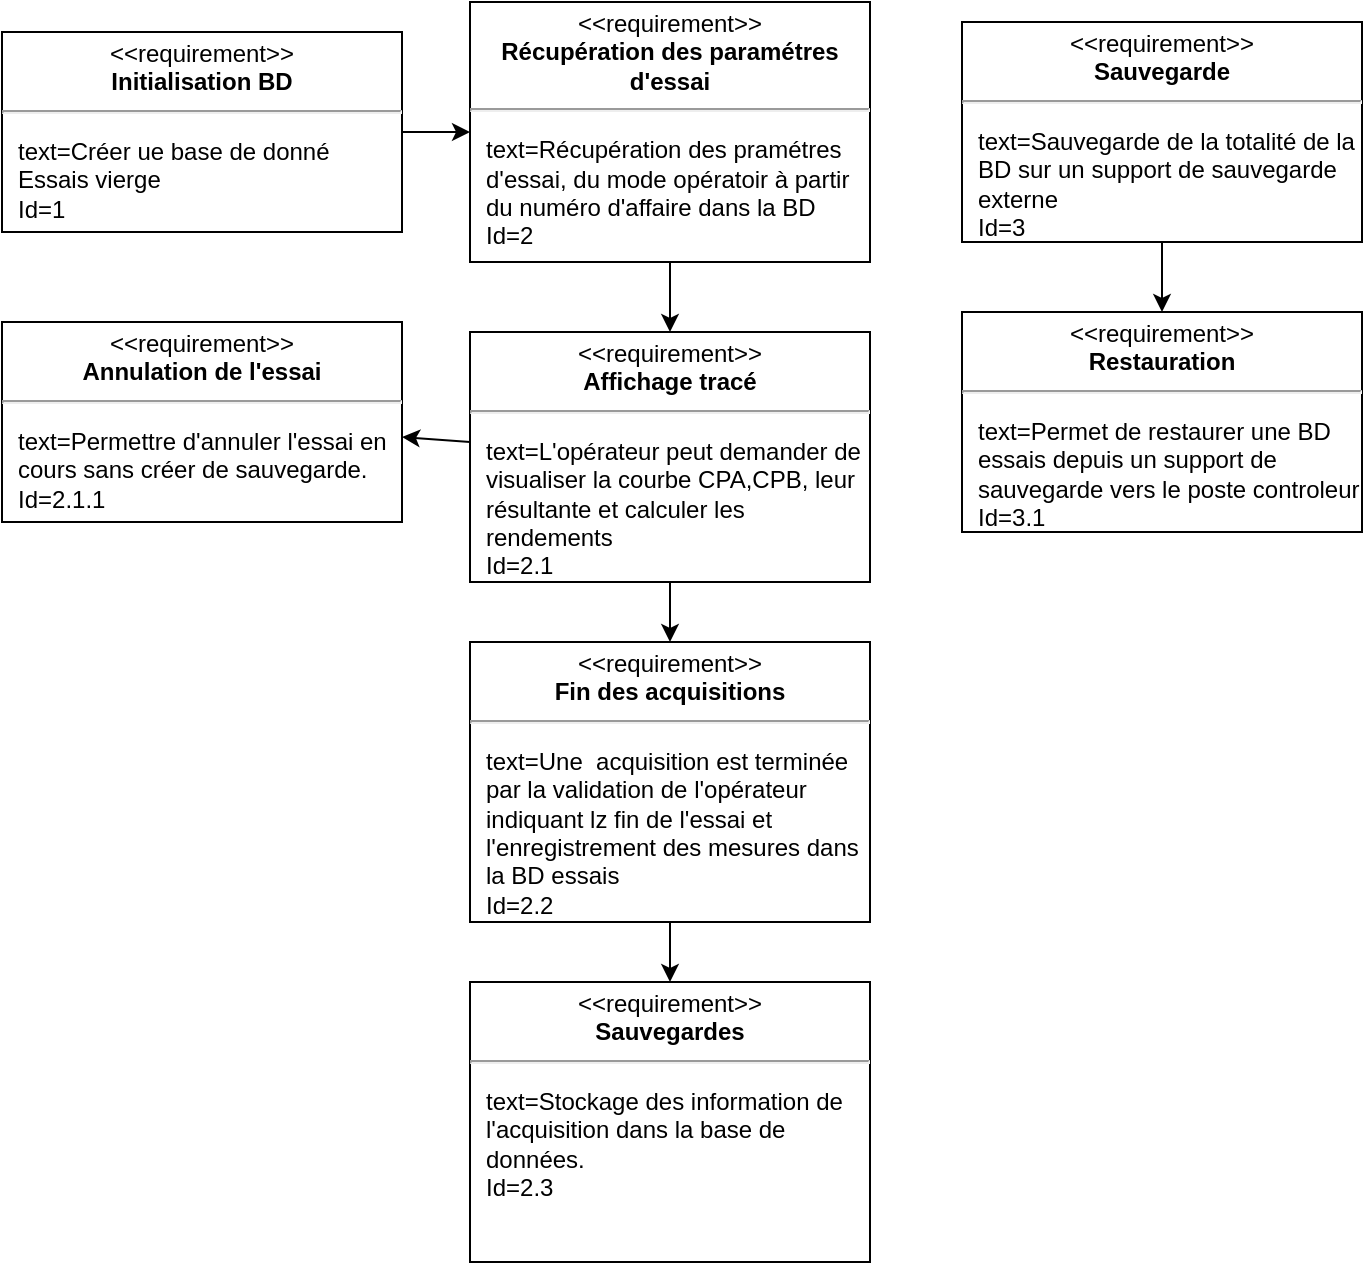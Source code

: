 <mxfile>
    <diagram id="ll4o3kt9cESEFMLjgMpZ" name="Page-1">
        <mxGraphModel dx="690" dy="575" grid="1" gridSize="10" guides="1" tooltips="1" connect="1" arrows="1" fold="1" page="1" pageScale="1" pageWidth="827" pageHeight="1169" math="0" shadow="0">
            <root>
                <mxCell id="0"/>
                <mxCell id="1" parent="0"/>
                <mxCell id="2" value="&lt;p style=&quot;margin: 0px ; margin-top: 4px ; text-align: center&quot;&gt;&amp;lt;&amp;lt;requirement&amp;gt;&amp;gt;&lt;br&gt;&lt;b&gt;Sauvegardes&lt;/b&gt;&lt;/p&gt;&lt;hr&gt;&lt;p&gt;&lt;/p&gt;&lt;p style=&quot;margin: 0px ; margin-left: 8px ; text-align: left&quot;&gt;text=Stockage des information de l'acquisition dans la base de données.&lt;br&gt;Id=2.3&lt;/p&gt;" style="shape=rect;overflow=fill;html=1;whiteSpace=wrap;align=center;" parent="1" vertex="1">
                    <mxGeometry x="314" y="550" width="200" height="140" as="geometry"/>
                </mxCell>
                <mxCell id="Vjmbun89EZnmJNTmz4j9-12" value="" style="edgeStyle=none;html=1;" parent="1" source="3" target="5" edge="1">
                    <mxGeometry relative="1" as="geometry"/>
                </mxCell>
                <mxCell id="Vjmbun89EZnmJNTmz4j9-14" value="" style="edgeStyle=none;html=1;" parent="1" source="3" target="Vjmbun89EZnmJNTmz4j9-9" edge="1">
                    <mxGeometry relative="1" as="geometry"/>
                </mxCell>
                <mxCell id="3" value="&lt;p style=&quot;margin: 0px ; margin-top: 4px ; text-align: center&quot;&gt;&amp;lt;&amp;lt;requirement&amp;gt;&amp;gt;&lt;br&gt;&lt;b&gt;Affichage tracé&lt;/b&gt;&lt;/p&gt;&lt;hr&gt;&lt;p&gt;&lt;/p&gt;&lt;p style=&quot;margin: 0px ; margin-left: 8px ; text-align: left&quot;&gt;text=L'opérateur peut demander de visualiser la courbe CPA,CPB, leur résultante et calculer les rendements&lt;br&gt;Id=2.1&lt;/p&gt;" style="shape=rect;overflow=fill;html=1;whiteSpace=wrap;align=center;" parent="1" vertex="1">
                    <mxGeometry x="314" y="225" width="200" height="125" as="geometry"/>
                </mxCell>
                <mxCell id="Vjmbun89EZnmJNTmz4j9-10" value="" style="edgeStyle=none;html=1;" parent="1" source="4" target="7" edge="1">
                    <mxGeometry relative="1" as="geometry"/>
                </mxCell>
                <mxCell id="4" value="&lt;p style=&quot;margin: 0px ; margin-top: 4px ; text-align: center&quot;&gt;&amp;lt;&amp;lt;requirement&amp;gt;&amp;gt;&lt;br&gt;&lt;b&gt;Sauvegarde&lt;/b&gt;&lt;/p&gt;&lt;hr&gt;&lt;p&gt;&lt;/p&gt;&lt;p style=&quot;margin: 0px ; margin-left: 8px ; text-align: left&quot;&gt;text=Sauvegarde de la totalité de la BD sur un support de sauvegarde externe&lt;br&gt;Id=3&lt;/p&gt;" style="shape=rect;overflow=fill;html=1;whiteSpace=wrap;align=center;" parent="1" vertex="1">
                    <mxGeometry x="560" y="70" width="200" height="110" as="geometry"/>
                </mxCell>
                <mxCell id="Vjmbun89EZnmJNTmz4j9-13" value="" style="edgeStyle=none;html=1;" parent="1" source="5" target="2" edge="1">
                    <mxGeometry relative="1" as="geometry"/>
                </mxCell>
                <mxCell id="5" value="&lt;p style=&quot;margin: 0px ; margin-top: 4px ; text-align: center&quot;&gt;&amp;lt;&amp;lt;requirement&amp;gt;&amp;gt;&lt;br&gt;&lt;b&gt;Fin des acquisitions&lt;/b&gt;&lt;/p&gt;&lt;hr&gt;&lt;p&gt;&lt;/p&gt;&lt;p style=&quot;margin: 0px ; margin-left: 8px ; text-align: left&quot;&gt;text=Une&amp;nbsp; acquisition est terminée par la validation de l'opérateur indiquant lz fin de l'essai et l'enregistrement des mesures dans la BD essais&lt;/p&gt;&lt;p style=&quot;margin: 0px ; margin-left: 8px ; text-align: left&quot;&gt;Id=2.2&lt;/p&gt;" style="shape=rect;overflow=fill;html=1;whiteSpace=wrap;align=center;" parent="1" vertex="1">
                    <mxGeometry x="314" y="380" width="200" height="140" as="geometry"/>
                </mxCell>
                <mxCell id="Vjmbun89EZnmJNTmz4j9-15" value="" style="edgeStyle=none;html=1;" parent="1" source="6" target="Vjmbun89EZnmJNTmz4j9-7" edge="1">
                    <mxGeometry relative="1" as="geometry"/>
                </mxCell>
                <mxCell id="6" value="&lt;p style=&quot;margin: 0px ; margin-top: 4px ; text-align: center&quot;&gt;&amp;lt;&amp;lt;requirement&amp;gt;&amp;gt;&lt;br&gt;&lt;b&gt;Initialisation BD&lt;/b&gt;&lt;/p&gt;&lt;hr&gt;&lt;p&gt;&lt;/p&gt;&lt;p style=&quot;margin: 0px ; margin-left: 8px ; text-align: left&quot;&gt;text=Créer ue base de donné Essais vierge&lt;br&gt;Id=1&lt;/p&gt;" style="shape=rect;overflow=fill;html=1;whiteSpace=wrap;align=center;" parent="1" vertex="1">
                    <mxGeometry x="80" y="75" width="200" height="100" as="geometry"/>
                </mxCell>
                <mxCell id="7" value="&lt;p style=&quot;margin: 0px ; margin-top: 4px ; text-align: center&quot;&gt;&amp;lt;&amp;lt;requirement&amp;gt;&amp;gt;&lt;br&gt;&lt;b&gt;Restauration&lt;/b&gt;&lt;/p&gt;&lt;hr&gt;&lt;p&gt;&lt;/p&gt;&lt;p style=&quot;margin: 0px ; margin-left: 8px ; text-align: left&quot;&gt;text=Permet de restaurer une BD essais depuis un support de sauvegarde vers le poste controleur&lt;br&gt;Id=3.1&lt;/p&gt;" style="shape=rect;overflow=fill;html=1;whiteSpace=wrap;align=center;" parent="1" vertex="1">
                    <mxGeometry x="560" y="215" width="200" height="110" as="geometry"/>
                </mxCell>
                <mxCell id="Vjmbun89EZnmJNTmz4j9-11" value="" style="edgeStyle=none;html=1;" parent="1" source="Vjmbun89EZnmJNTmz4j9-7" target="3" edge="1">
                    <mxGeometry relative="1" as="geometry"/>
                </mxCell>
                <mxCell id="Vjmbun89EZnmJNTmz4j9-7" value="&lt;p style=&quot;margin: 0px ; margin-top: 4px ; text-align: center&quot;&gt;&amp;lt;&amp;lt;requirement&amp;gt;&amp;gt;&lt;br&gt;&lt;b&gt;Récupération des paramétres d'essai&lt;/b&gt;&lt;/p&gt;&lt;hr&gt;&lt;p&gt;&lt;/p&gt;&lt;p style=&quot;margin: 0px ; margin-left: 8px ; text-align: left&quot;&gt;text=Récupération des pramétres d'essai, du mode opératoir à partir du numéro d'affaire dans la BD&lt;br&gt;Id=2&lt;/p&gt;" style="shape=rect;overflow=fill;html=1;whiteSpace=wrap;align=center;" parent="1" vertex="1">
                    <mxGeometry x="314" y="60" width="200" height="130" as="geometry"/>
                </mxCell>
                <mxCell id="Vjmbun89EZnmJNTmz4j9-9" value="&lt;p style=&quot;margin: 0px ; margin-top: 4px ; text-align: center&quot;&gt;&amp;lt;&amp;lt;requirement&amp;gt;&amp;gt;&lt;br&gt;&lt;b&gt;Annulation de l'essai&lt;/b&gt;&lt;/p&gt;&lt;hr&gt;&lt;p&gt;&lt;/p&gt;&lt;p style=&quot;margin: 0px ; margin-left: 8px ; text-align: left&quot;&gt;text=Permettre d'annuler l'essai en cours sans créer de sauvegarde.&lt;br&gt;Id=2.1.1&lt;/p&gt;" style="shape=rect;overflow=fill;html=1;whiteSpace=wrap;align=center;" parent="1" vertex="1">
                    <mxGeometry x="80" y="220" width="200" height="100" as="geometry"/>
                </mxCell>
            </root>
        </mxGraphModel>
    </diagram>
</mxfile>